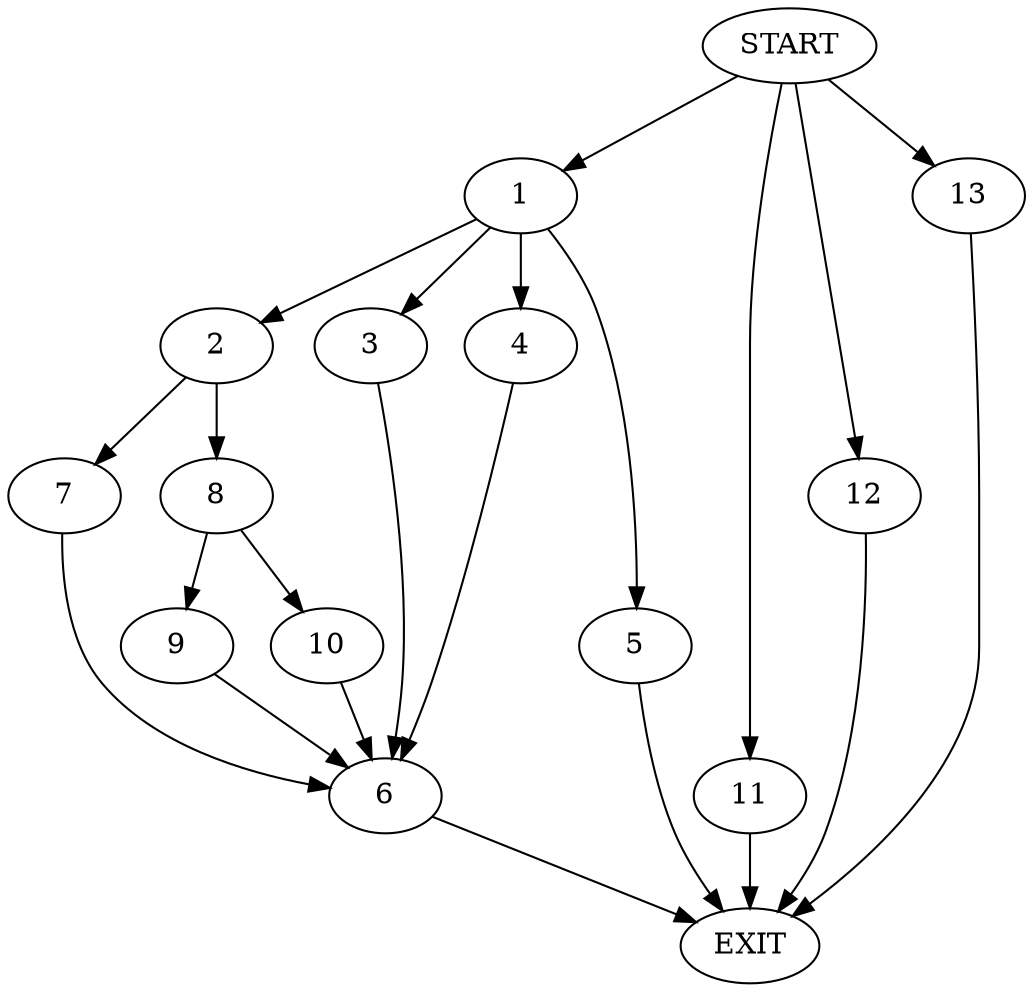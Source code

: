 digraph {
0 [label="START"]
14 [label="EXIT"]
0 -> 1
1 -> 2
1 -> 3
1 -> 4
1 -> 5
5 -> 14
3 -> 6
2 -> 7
2 -> 8
4 -> 6
6 -> 14
8 -> 9
8 -> 10
7 -> 6
9 -> 6
10 -> 6
0 -> 11
11 -> 14
0 -> 12
12 -> 14
0 -> 13
13 -> 14
}
